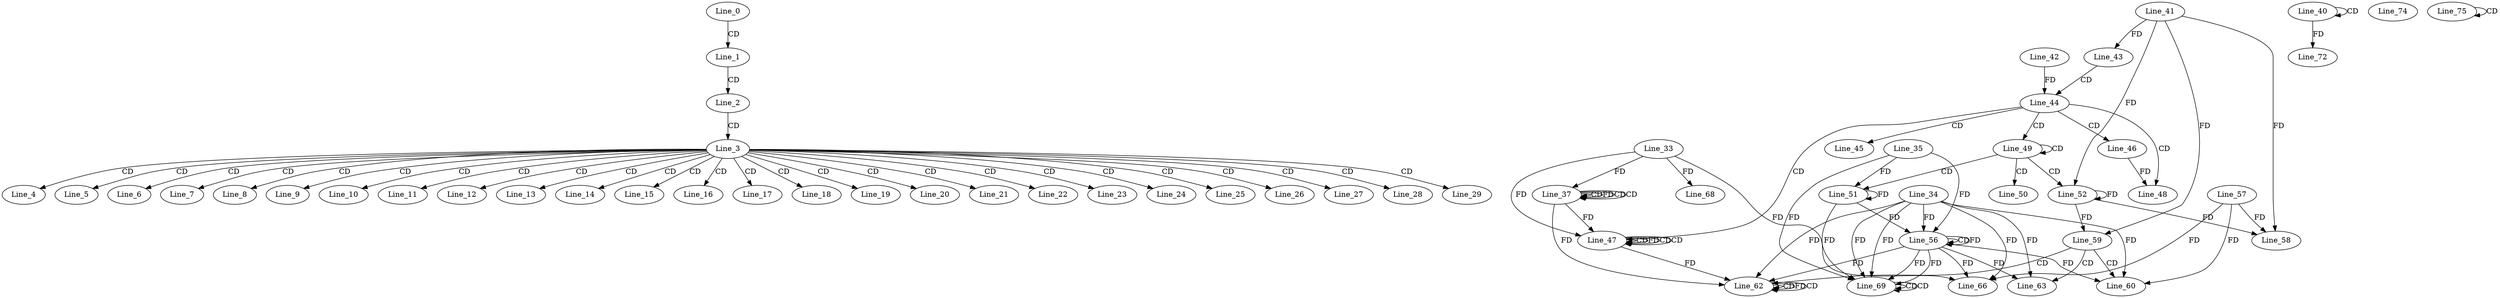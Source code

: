 digraph G {
  Line_0;
  Line_1;
  Line_2;
  Line_3;
  Line_4;
  Line_5;
  Line_6;
  Line_7;
  Line_8;
  Line_9;
  Line_10;
  Line_11;
  Line_12;
  Line_13;
  Line_14;
  Line_15;
  Line_16;
  Line_17;
  Line_18;
  Line_19;
  Line_20;
  Line_21;
  Line_22;
  Line_23;
  Line_24;
  Line_25;
  Line_26;
  Line_27;
  Line_28;
  Line_29;
  Line_37;
  Line_37;
  Line_37;
  Line_37;
  Line_37;
  Line_33;
  Line_40;
  Line_40;
  Line_41;
  Line_43;
  Line_44;
  Line_42;
  Line_44;
  Line_45;
  Line_46;
  Line_47;
  Line_47;
  Line_47;
  Line_47;
  Line_47;
  Line_48;
  Line_49;
  Line_49;
  Line_50;
  Line_51;
  Line_35;
  Line_51;
  Line_52;
  Line_56;
  Line_56;
  Line_34;
  Line_57;
  Line_58;
  Line_59;
  Line_60;
  Line_60;
  Line_62;
  Line_62;
  Line_62;
  Line_62;
  Line_63;
  Line_66;
  Line_68;
  Line_69;
  Line_69;
  Line_69;
  Line_72;
  Line_74;
  Line_75;
  Line_75;
  Line_0 -> Line_1 [ label="CD" ];
  Line_1 -> Line_2 [ label="CD" ];
  Line_2 -> Line_3 [ label="CD" ];
  Line_3 -> Line_4 [ label="CD" ];
  Line_3 -> Line_5 [ label="CD" ];
  Line_3 -> Line_6 [ label="CD" ];
  Line_3 -> Line_7 [ label="CD" ];
  Line_3 -> Line_8 [ label="CD" ];
  Line_3 -> Line_9 [ label="CD" ];
  Line_3 -> Line_10 [ label="CD" ];
  Line_3 -> Line_11 [ label="CD" ];
  Line_3 -> Line_12 [ label="CD" ];
  Line_3 -> Line_13 [ label="CD" ];
  Line_3 -> Line_14 [ label="CD" ];
  Line_3 -> Line_15 [ label="CD" ];
  Line_3 -> Line_16 [ label="CD" ];
  Line_3 -> Line_17 [ label="CD" ];
  Line_3 -> Line_18 [ label="CD" ];
  Line_3 -> Line_19 [ label="CD" ];
  Line_3 -> Line_20 [ label="CD" ];
  Line_3 -> Line_21 [ label="CD" ];
  Line_3 -> Line_22 [ label="CD" ];
  Line_3 -> Line_23 [ label="CD" ];
  Line_3 -> Line_24 [ label="CD" ];
  Line_3 -> Line_25 [ label="CD" ];
  Line_3 -> Line_26 [ label="CD" ];
  Line_3 -> Line_27 [ label="CD" ];
  Line_3 -> Line_28 [ label="CD" ];
  Line_3 -> Line_29 [ label="CD" ];
  Line_37 -> Line_37 [ label="CD" ];
  Line_37 -> Line_37 [ label="FD" ];
  Line_37 -> Line_37 [ label="CD" ];
  Line_37 -> Line_37 [ label="CD" ];
  Line_33 -> Line_37 [ label="FD" ];
  Line_40 -> Line_40 [ label="CD" ];
  Line_41 -> Line_43 [ label="FD" ];
  Line_43 -> Line_44 [ label="CD" ];
  Line_42 -> Line_44 [ label="FD" ];
  Line_44 -> Line_45 [ label="CD" ];
  Line_44 -> Line_46 [ label="CD" ];
  Line_44 -> Line_47 [ label="CD" ];
  Line_47 -> Line_47 [ label="CD" ];
  Line_37 -> Line_47 [ label="FD" ];
  Line_47 -> Line_47 [ label="FD" ];
  Line_47 -> Line_47 [ label="CD" ];
  Line_47 -> Line_47 [ label="CD" ];
  Line_33 -> Line_47 [ label="FD" ];
  Line_44 -> Line_48 [ label="CD" ];
  Line_46 -> Line_48 [ label="FD" ];
  Line_44 -> Line_49 [ label="CD" ];
  Line_49 -> Line_49 [ label="CD" ];
  Line_49 -> Line_50 [ label="CD" ];
  Line_49 -> Line_51 [ label="CD" ];
  Line_35 -> Line_51 [ label="FD" ];
  Line_51 -> Line_51 [ label="FD" ];
  Line_49 -> Line_52 [ label="CD" ];
  Line_41 -> Line_52 [ label="FD" ];
  Line_52 -> Line_52 [ label="FD" ];
  Line_35 -> Line_56 [ label="FD" ];
  Line_51 -> Line_56 [ label="FD" ];
  Line_56 -> Line_56 [ label="CD" ];
  Line_34 -> Line_56 [ label="FD" ];
  Line_56 -> Line_56 [ label="FD" ];
  Line_57 -> Line_58 [ label="FD" ];
  Line_41 -> Line_58 [ label="FD" ];
  Line_52 -> Line_58 [ label="FD" ];
  Line_41 -> Line_59 [ label="FD" ];
  Line_52 -> Line_59 [ label="FD" ];
  Line_59 -> Line_60 [ label="CD" ];
  Line_34 -> Line_60 [ label="FD" ];
  Line_56 -> Line_60 [ label="FD" ];
  Line_57 -> Line_60 [ label="FD" ];
  Line_59 -> Line_62 [ label="CD" ];
  Line_62 -> Line_62 [ label="CD" ];
  Line_47 -> Line_62 [ label="FD" ];
  Line_37 -> Line_62 [ label="FD" ];
  Line_62 -> Line_62 [ label="FD" ];
  Line_62 -> Line_62 [ label="CD" ];
  Line_34 -> Line_62 [ label="FD" ];
  Line_56 -> Line_62 [ label="FD" ];
  Line_59 -> Line_63 [ label="CD" ];
  Line_34 -> Line_63 [ label="FD" ];
  Line_56 -> Line_63 [ label="FD" ];
  Line_57 -> Line_66 [ label="FD" ];
  Line_33 -> Line_66 [ label="FD" ];
  Line_34 -> Line_66 [ label="FD" ];
  Line_56 -> Line_66 [ label="FD" ];
  Line_33 -> Line_68 [ label="FD" ];
  Line_34 -> Line_69 [ label="FD" ];
  Line_56 -> Line_69 [ label="FD" ];
  Line_69 -> Line_69 [ label="CD" ];
  Line_34 -> Line_69 [ label="FD" ];
  Line_56 -> Line_69 [ label="FD" ];
  Line_69 -> Line_69 [ label="CD" ];
  Line_35 -> Line_69 [ label="FD" ];
  Line_51 -> Line_69 [ label="FD" ];
  Line_40 -> Line_72 [ label="FD" ];
  Line_75 -> Line_75 [ label="CD" ];
}
